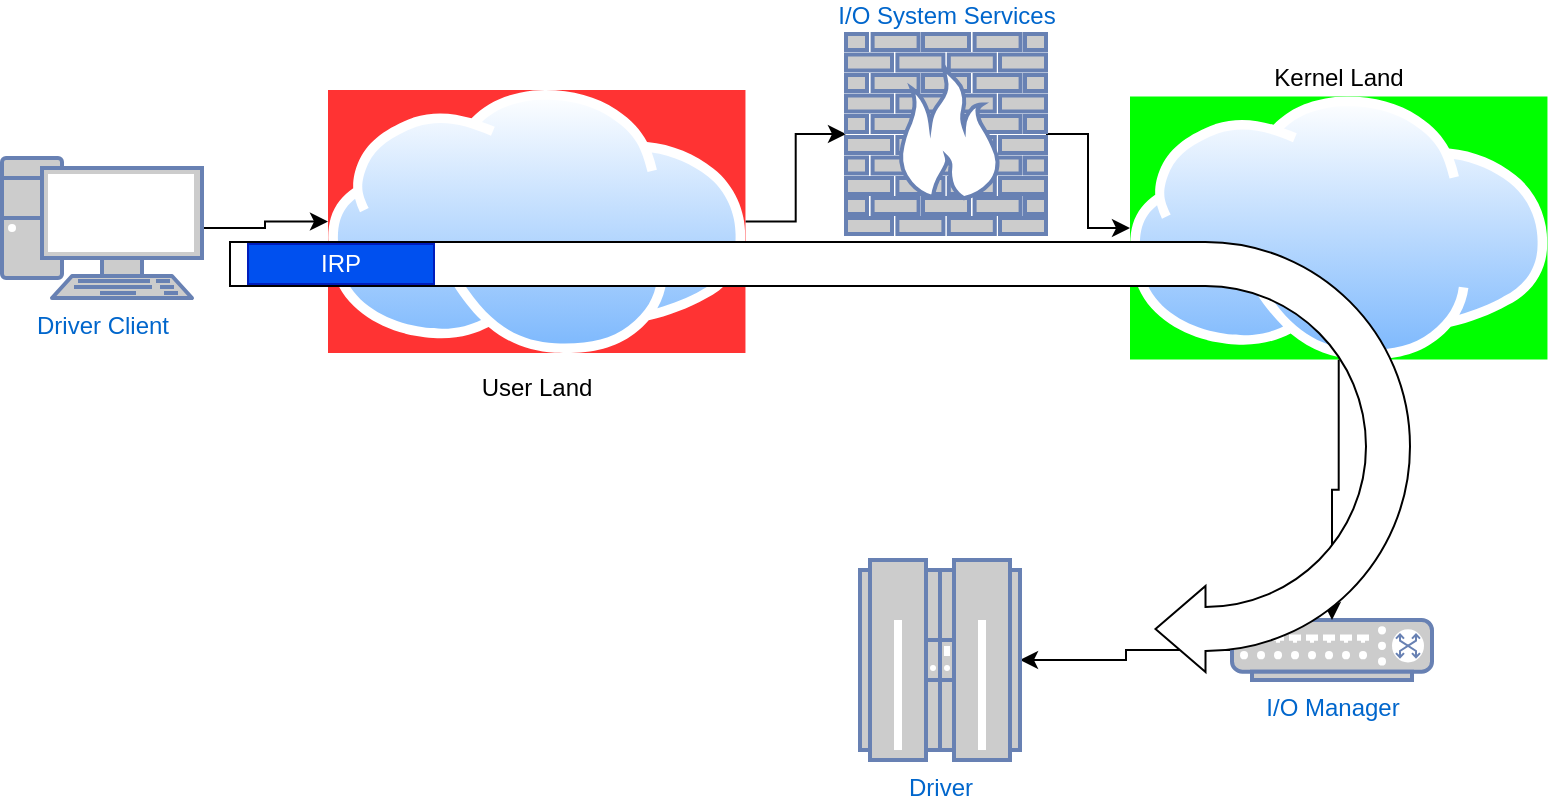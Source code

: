 <mxfile version="13.8.2" type="device"><diagram id="vRnmJ31qZB7iALz6VKHD" name="Page-1"><mxGraphModel dx="1422" dy="712" grid="0" gridSize="10" guides="1" tooltips="1" connect="1" arrows="1" fold="1" page="1" pageScale="1" pageWidth="850" pageHeight="1100" math="0" shadow="0"><root><mxCell id="0"/><mxCell id="1" parent="0"/><mxCell id="Q6E1zuW-0PKAiMAA2hIO-7" value="" style="edgeStyle=orthogonalEdgeStyle;rounded=0;orthogonalLoop=1;jettySize=auto;html=1;" parent="1" source="Q6E1zuW-0PKAiMAA2hIO-1" target="Q6E1zuW-0PKAiMAA2hIO-5" edge="1"><mxGeometry relative="1" as="geometry"/></mxCell><mxCell id="Q6E1zuW-0PKAiMAA2hIO-1" value="User Land" style="aspect=fixed;perimeter=ellipsePerimeter;html=1;align=center;shadow=0;dashed=0;spacingTop=3;image;image=img/lib/active_directory/internet_cloud.svg;imageBackground=#FF3333;" parent="1" vertex="1"><mxGeometry x="233" y="96" width="208.73" height="131.5" as="geometry"/></mxCell><mxCell id="Q6E1zuW-0PKAiMAA2hIO-3" value="" style="edgeStyle=orthogonalEdgeStyle;rounded=0;orthogonalLoop=1;jettySize=auto;html=1;" parent="1" source="Q6E1zuW-0PKAiMAA2hIO-2" target="Q6E1zuW-0PKAiMAA2hIO-1" edge="1"><mxGeometry relative="1" as="geometry"/></mxCell><mxCell id="Q6E1zuW-0PKAiMAA2hIO-2" value="Driver Client" style="fontColor=#0066CC;verticalAlign=top;verticalLabelPosition=bottom;labelPosition=center;align=center;html=1;outlineConnect=0;fillColor=#CCCCCC;strokeColor=#6881B3;gradientColor=none;gradientDirection=north;strokeWidth=2;shape=mxgraph.networks.pc;" parent="1" vertex="1"><mxGeometry x="70" y="130" width="100" height="70" as="geometry"/></mxCell><mxCell id="MKoLlFMuqJbpzotrW8hN-1" value="" style="edgeStyle=orthogonalEdgeStyle;rounded=0;orthogonalLoop=1;jettySize=auto;html=1;entryX=1;entryY=0.5;entryDx=0;entryDy=0;entryPerimeter=0;" edge="1" parent="1" source="Q6E1zuW-0PKAiMAA2hIO-4" target="MKoLlFMuqJbpzotrW8hN-3"><mxGeometry relative="1" as="geometry"><mxPoint x="531.0" y="393.1" as="targetPoint"/></mxGeometry></mxCell><mxCell id="Q6E1zuW-0PKAiMAA2hIO-4" value="I/O Manager" style="fontColor=#0066CC;verticalAlign=top;verticalLabelPosition=bottom;labelPosition=center;align=center;html=1;outlineConnect=0;fillColor=#CCCCCC;strokeColor=#6881B3;gradientColor=none;gradientDirection=north;strokeWidth=2;shape=mxgraph.networks.switch;" parent="1" vertex="1"><mxGeometry x="685" y="361" width="100" height="30" as="geometry"/></mxCell><mxCell id="Q6E1zuW-0PKAiMAA2hIO-8" value="" style="edgeStyle=orthogonalEdgeStyle;rounded=0;orthogonalLoop=1;jettySize=auto;html=1;" parent="1" source="Q6E1zuW-0PKAiMAA2hIO-5" target="Q6E1zuW-0PKAiMAA2hIO-6" edge="1"><mxGeometry relative="1" as="geometry"/></mxCell><mxCell id="Q6E1zuW-0PKAiMAA2hIO-5" value="I/O System Services" style="fontColor=#0066CC;verticalAlign=bottom;verticalLabelPosition=top;labelPosition=center;align=center;html=1;outlineConnect=0;fillColor=#CCCCCC;strokeColor=#6881B3;gradientColor=none;gradientDirection=north;strokeWidth=2;shape=mxgraph.networks.firewall;" parent="1" vertex="1"><mxGeometry x="492" y="68" width="100" height="100" as="geometry"/></mxCell><mxCell id="Q6E1zuW-0PKAiMAA2hIO-9" style="edgeStyle=orthogonalEdgeStyle;rounded=0;orthogonalLoop=1;jettySize=auto;html=1;entryX=0.5;entryY=0;entryDx=0;entryDy=0;entryPerimeter=0;" parent="1" source="Q6E1zuW-0PKAiMAA2hIO-6" target="Q6E1zuW-0PKAiMAA2hIO-4" edge="1"><mxGeometry relative="1" as="geometry"/></mxCell><mxCell id="Q6E1zuW-0PKAiMAA2hIO-6" value="Kernel Land" style="aspect=fixed;perimeter=ellipsePerimeter;html=1;align=center;shadow=0;dashed=0;spacingTop=3;image;image=img/lib/active_directory/internet_cloud.svg;imageBackground=#00FF00;labelPosition=center;verticalLabelPosition=top;verticalAlign=bottom;" parent="1" vertex="1"><mxGeometry x="634" y="99.25" width="208.73" height="131.5" as="geometry"/></mxCell><mxCell id="MKoLlFMuqJbpzotrW8hN-2" value="" style="html=1;shadow=0;dashed=0;align=center;verticalAlign=middle;shape=mxgraph.arrows2.uTurnArrow;dy=11;arrowHead=43;dx2=25;rotation=-180;" vertex="1" parent="1"><mxGeometry x="184" y="172" width="590" height="215" as="geometry"/></mxCell><mxCell id="MKoLlFMuqJbpzotrW8hN-3" value="Driver" style="fontColor=#0066CC;verticalAlign=top;verticalLabelPosition=bottom;labelPosition=center;align=center;html=1;outlineConnect=0;fillColor=#CCCCCC;strokeColor=#6881B3;gradientColor=none;gradientDirection=north;strokeWidth=2;shape=mxgraph.networks.mainframe;" vertex="1" parent="1"><mxGeometry x="499" y="331" width="80" height="100" as="geometry"/></mxCell><mxCell id="MKoLlFMuqJbpzotrW8hN-5" value="IRP" style="text;html=1;strokeColor=#001DBC;fillColor=#0050ef;align=center;verticalAlign=middle;whiteSpace=wrap;rounded=0;fontColor=#ffffff;" vertex="1" parent="1"><mxGeometry x="193" y="173" width="93" height="20" as="geometry"/></mxCell></root></mxGraphModel></diagram></mxfile>